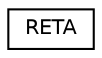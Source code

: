 digraph "Graphical Class Hierarchy"
{
  edge [fontname="Helvetica",fontsize="10",labelfontname="Helvetica",labelfontsize="10"];
  node [fontname="Helvetica",fontsize="10",shape=record];
  rankdir="LR";
  Node0 [label="RETA",height=0.2,width=0.4,color="black", fillcolor="white", style="filled",URL="$structRETA.html"];
}
